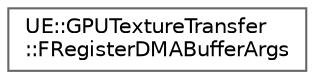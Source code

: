 digraph "Graphical Class Hierarchy"
{
 // INTERACTIVE_SVG=YES
 // LATEX_PDF_SIZE
  bgcolor="transparent";
  edge [fontname=Helvetica,fontsize=10,labelfontname=Helvetica,labelfontsize=10];
  node [fontname=Helvetica,fontsize=10,shape=box,height=0.2,width=0.4];
  rankdir="LR";
  Node0 [id="Node000000",label="UE::GPUTextureTransfer\l::FRegisterDMABufferArgs",height=0.2,width=0.4,color="grey40", fillcolor="white", style="filled",URL="$d1/de6/structUE_1_1GPUTextureTransfer_1_1FRegisterDMABufferArgs.html",tooltip=" "];
}
